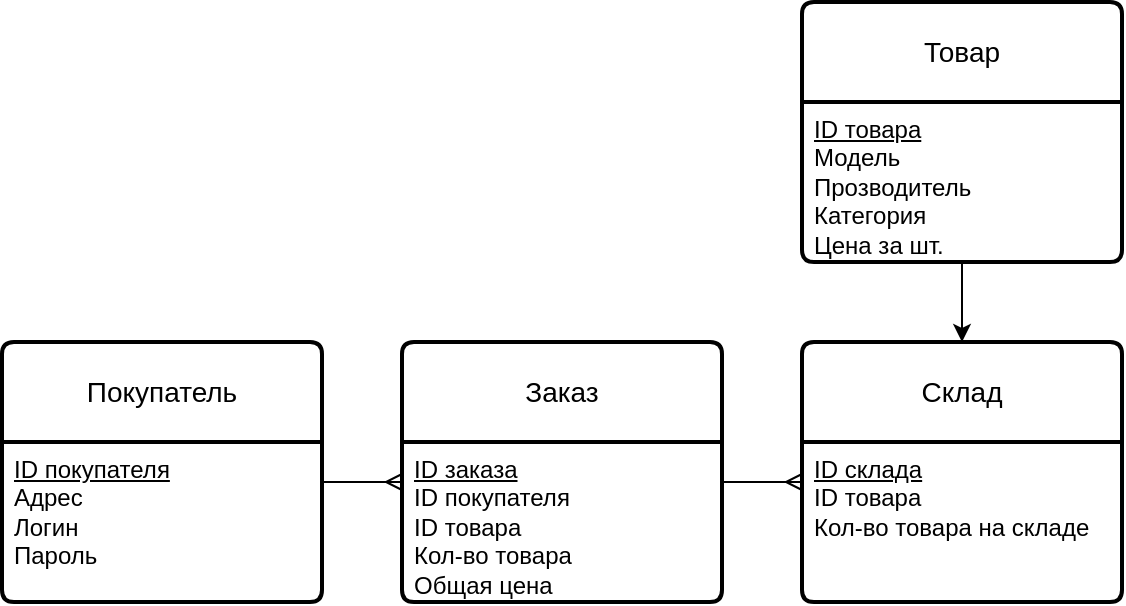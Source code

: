 <mxfile version="23.1.0" type="github">
  <diagram name="Страница — 1" id="iiY84fL7lKHI_6B-AdGC">
    <mxGraphModel dx="1674" dy="777" grid="1" gridSize="10" guides="1" tooltips="1" connect="1" arrows="1" fold="1" page="1" pageScale="1" pageWidth="1169" pageHeight="827" math="0" shadow="0">
      <root>
        <mxCell id="0" />
        <mxCell id="1" parent="0" />
        <mxCell id="UYxSuZBnv4yzyzLLexQd-1" value="Заказ" style="swimlane;childLayout=stackLayout;horizontal=1;startSize=50;horizontalStack=0;rounded=1;fontSize=14;fontStyle=0;strokeWidth=2;resizeParent=0;resizeLast=1;shadow=0;dashed=0;align=center;arcSize=4;whiteSpace=wrap;html=1;" parent="1" vertex="1">
          <mxGeometry x="240" y="200" width="160" height="130" as="geometry">
            <mxRectangle x="40" y="40" width="80" height="50" as="alternateBounds" />
          </mxGeometry>
        </mxCell>
        <mxCell id="UYxSuZBnv4yzyzLLexQd-2" value="&lt;u&gt;ID заказа&lt;/u&gt;&lt;br&gt;ID покупателя&lt;br&gt;ID товара&lt;br&gt;Кол-во товара&lt;br&gt;Общая цена" style="align=left;strokeColor=none;fillColor=none;spacingLeft=4;fontSize=12;verticalAlign=top;resizable=0;rotatable=0;part=1;html=1;" parent="UYxSuZBnv4yzyzLLexQd-1" vertex="1">
          <mxGeometry y="50" width="160" height="80" as="geometry" />
        </mxCell>
        <mxCell id="UYxSuZBnv4yzyzLLexQd-3" value="Товар" style="swimlane;childLayout=stackLayout;horizontal=1;startSize=50;horizontalStack=0;rounded=1;fontSize=14;fontStyle=0;strokeWidth=2;resizeParent=0;resizeLast=1;shadow=0;dashed=0;align=center;arcSize=4;whiteSpace=wrap;html=1;" parent="1" vertex="1">
          <mxGeometry x="440" y="30" width="160" height="130" as="geometry" />
        </mxCell>
        <mxCell id="UYxSuZBnv4yzyzLLexQd-4" value="&lt;u&gt;ID товара&lt;/u&gt;&lt;br&gt;Модель&lt;br&gt;Прозводитель&lt;br&gt;Категория&lt;br&gt;Цена за шт." style="align=left;strokeColor=none;fillColor=none;spacingLeft=4;fontSize=12;verticalAlign=top;resizable=0;rotatable=0;part=1;html=1;" parent="UYxSuZBnv4yzyzLLexQd-3" vertex="1">
          <mxGeometry y="50" width="160" height="80" as="geometry" />
        </mxCell>
        <mxCell id="UYxSuZBnv4yzyzLLexQd-5" value="Покупатель" style="swimlane;childLayout=stackLayout;horizontal=1;startSize=50;horizontalStack=0;rounded=1;fontSize=14;fontStyle=0;strokeWidth=2;resizeParent=0;resizeLast=1;shadow=0;dashed=0;align=center;arcSize=4;whiteSpace=wrap;html=1;" parent="1" vertex="1">
          <mxGeometry x="40" y="200" width="160" height="130" as="geometry" />
        </mxCell>
        <mxCell id="UYxSuZBnv4yzyzLLexQd-6" value="&lt;u&gt;ID покупателя&lt;/u&gt;&lt;br&gt;Адрес&lt;br&gt;Логин&lt;br&gt;Пароль" style="align=left;strokeColor=none;fillColor=none;spacingLeft=4;fontSize=12;verticalAlign=top;resizable=0;rotatable=0;part=1;html=1;" parent="UYxSuZBnv4yzyzLLexQd-5" vertex="1">
          <mxGeometry y="50" width="160" height="80" as="geometry" />
        </mxCell>
        <mxCell id="UYxSuZBnv4yzyzLLexQd-7" value="Склад" style="swimlane;childLayout=stackLayout;horizontal=1;startSize=50;horizontalStack=0;rounded=1;fontSize=14;fontStyle=0;strokeWidth=2;resizeParent=0;resizeLast=1;shadow=0;dashed=0;align=center;arcSize=4;whiteSpace=wrap;html=1;" parent="1" vertex="1">
          <mxGeometry x="440" y="200" width="160" height="130" as="geometry" />
        </mxCell>
        <mxCell id="UYxSuZBnv4yzyzLLexQd-8" value="&lt;u&gt;ID склада&lt;/u&gt;&lt;br&gt;ID товара&lt;br&gt;Кол-во товара на складе" style="align=left;strokeColor=none;fillColor=none;spacingLeft=4;fontSize=12;verticalAlign=top;resizable=0;rotatable=0;part=1;html=1;" parent="UYxSuZBnv4yzyzLLexQd-7" vertex="1">
          <mxGeometry y="50" width="160" height="80" as="geometry" />
        </mxCell>
        <mxCell id="UYxSuZBnv4yzyzLLexQd-9" value="" style="edgeStyle=entityRelationEdgeStyle;fontSize=12;html=1;endArrow=ERmany;rounded=0;exitX=1;exitY=0.25;exitDx=0;exitDy=0;entryX=0;entryY=0.25;entryDx=0;entryDy=0;" parent="1" source="UYxSuZBnv4yzyzLLexQd-6" target="UYxSuZBnv4yzyzLLexQd-2" edge="1">
          <mxGeometry width="100" height="100" relative="1" as="geometry">
            <mxPoint x="170" y="480" as="sourcePoint" />
            <mxPoint x="270" y="380" as="targetPoint" />
          </mxGeometry>
        </mxCell>
        <mxCell id="UYxSuZBnv4yzyzLLexQd-10" value="" style="edgeStyle=entityRelationEdgeStyle;fontSize=12;html=1;endArrow=ERmany;rounded=0;exitX=1;exitY=0.25;exitDx=0;exitDy=0;entryX=0;entryY=0.25;entryDx=0;entryDy=0;" parent="1" source="UYxSuZBnv4yzyzLLexQd-2" target="UYxSuZBnv4yzyzLLexQd-8" edge="1">
          <mxGeometry width="100" height="100" relative="1" as="geometry">
            <mxPoint x="450" y="480" as="sourcePoint" />
            <mxPoint x="550" y="380" as="targetPoint" />
          </mxGeometry>
        </mxCell>
        <mxCell id="UYxSuZBnv4yzyzLLexQd-11" style="edgeStyle=orthogonalEdgeStyle;rounded=0;orthogonalLoop=1;jettySize=auto;html=1;exitX=0.5;exitY=1;exitDx=0;exitDy=0;entryX=0.5;entryY=0;entryDx=0;entryDy=0;" parent="1" source="UYxSuZBnv4yzyzLLexQd-4" target="UYxSuZBnv4yzyzLLexQd-7" edge="1">
          <mxGeometry relative="1" as="geometry" />
        </mxCell>
      </root>
    </mxGraphModel>
  </diagram>
</mxfile>
